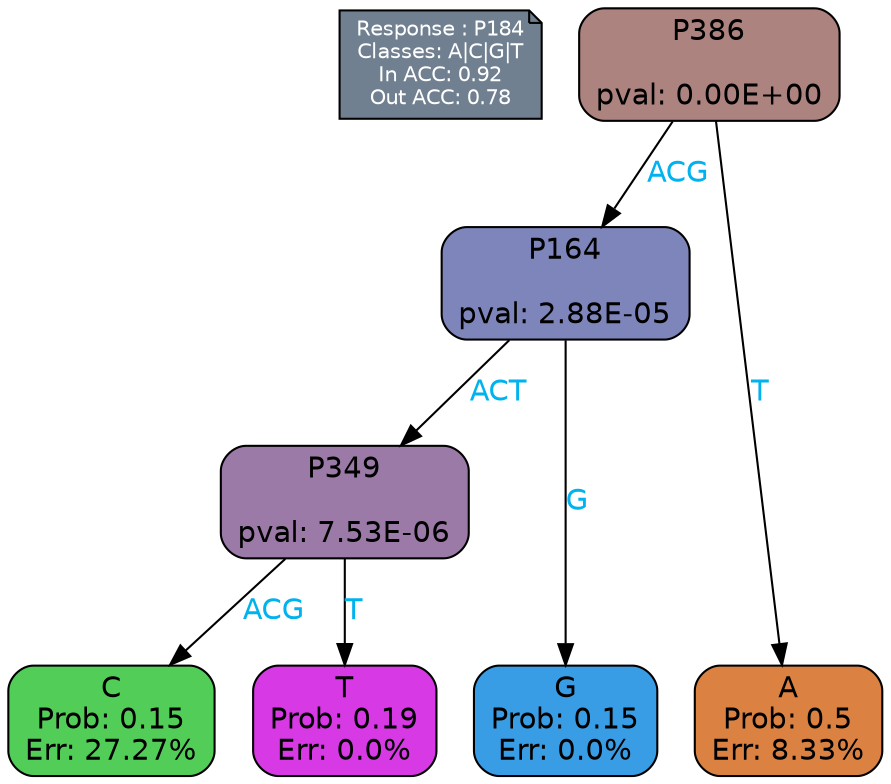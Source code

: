 digraph Tree {
node [shape=box, style="filled, rounded", color="black", fontname=helvetica] ;
graph [ranksep=equally, splines=polylines, bgcolor=transparent, dpi=600] ;
edge [fontname=helvetica] ;
LEGEND [label="Response : P184
Classes: A|C|G|T
In ACC: 0.92
Out ACC: 0.78
",shape=note,align=left,style=filled,fillcolor="slategray",fontcolor="white",fontsize=10];1 [label="P386

pval: 0.00E+00", fillcolor="#ac837e"] ;
2 [label="P164

pval: 2.88E-05", fillcolor="#7e85ba"] ;
3 [label="P349

pval: 7.53E-06", fillcolor="#9c7aa7"] ;
4 [label="C
Prob: 0.15
Err: 27.27%", fillcolor="#52ce58"] ;
5 [label="T
Prob: 0.19
Err: 0.0%", fillcolor="#d739e5"] ;
6 [label="G
Prob: 0.15
Err: 0.0%", fillcolor="#399de5"] ;
7 [label="A
Prob: 0.5
Err: 8.33%", fillcolor="#db8242"] ;
1 -> 2 [label="ACG",fontcolor=deepskyblue2] ;
1 -> 7 [label="T",fontcolor=deepskyblue2] ;
2 -> 3 [label="ACT",fontcolor=deepskyblue2] ;
2 -> 6 [label="G",fontcolor=deepskyblue2] ;
3 -> 4 [label="ACG",fontcolor=deepskyblue2] ;
3 -> 5 [label="T",fontcolor=deepskyblue2] ;
{rank = same; 4;5;6;7;}{rank = same; LEGEND;1;}}